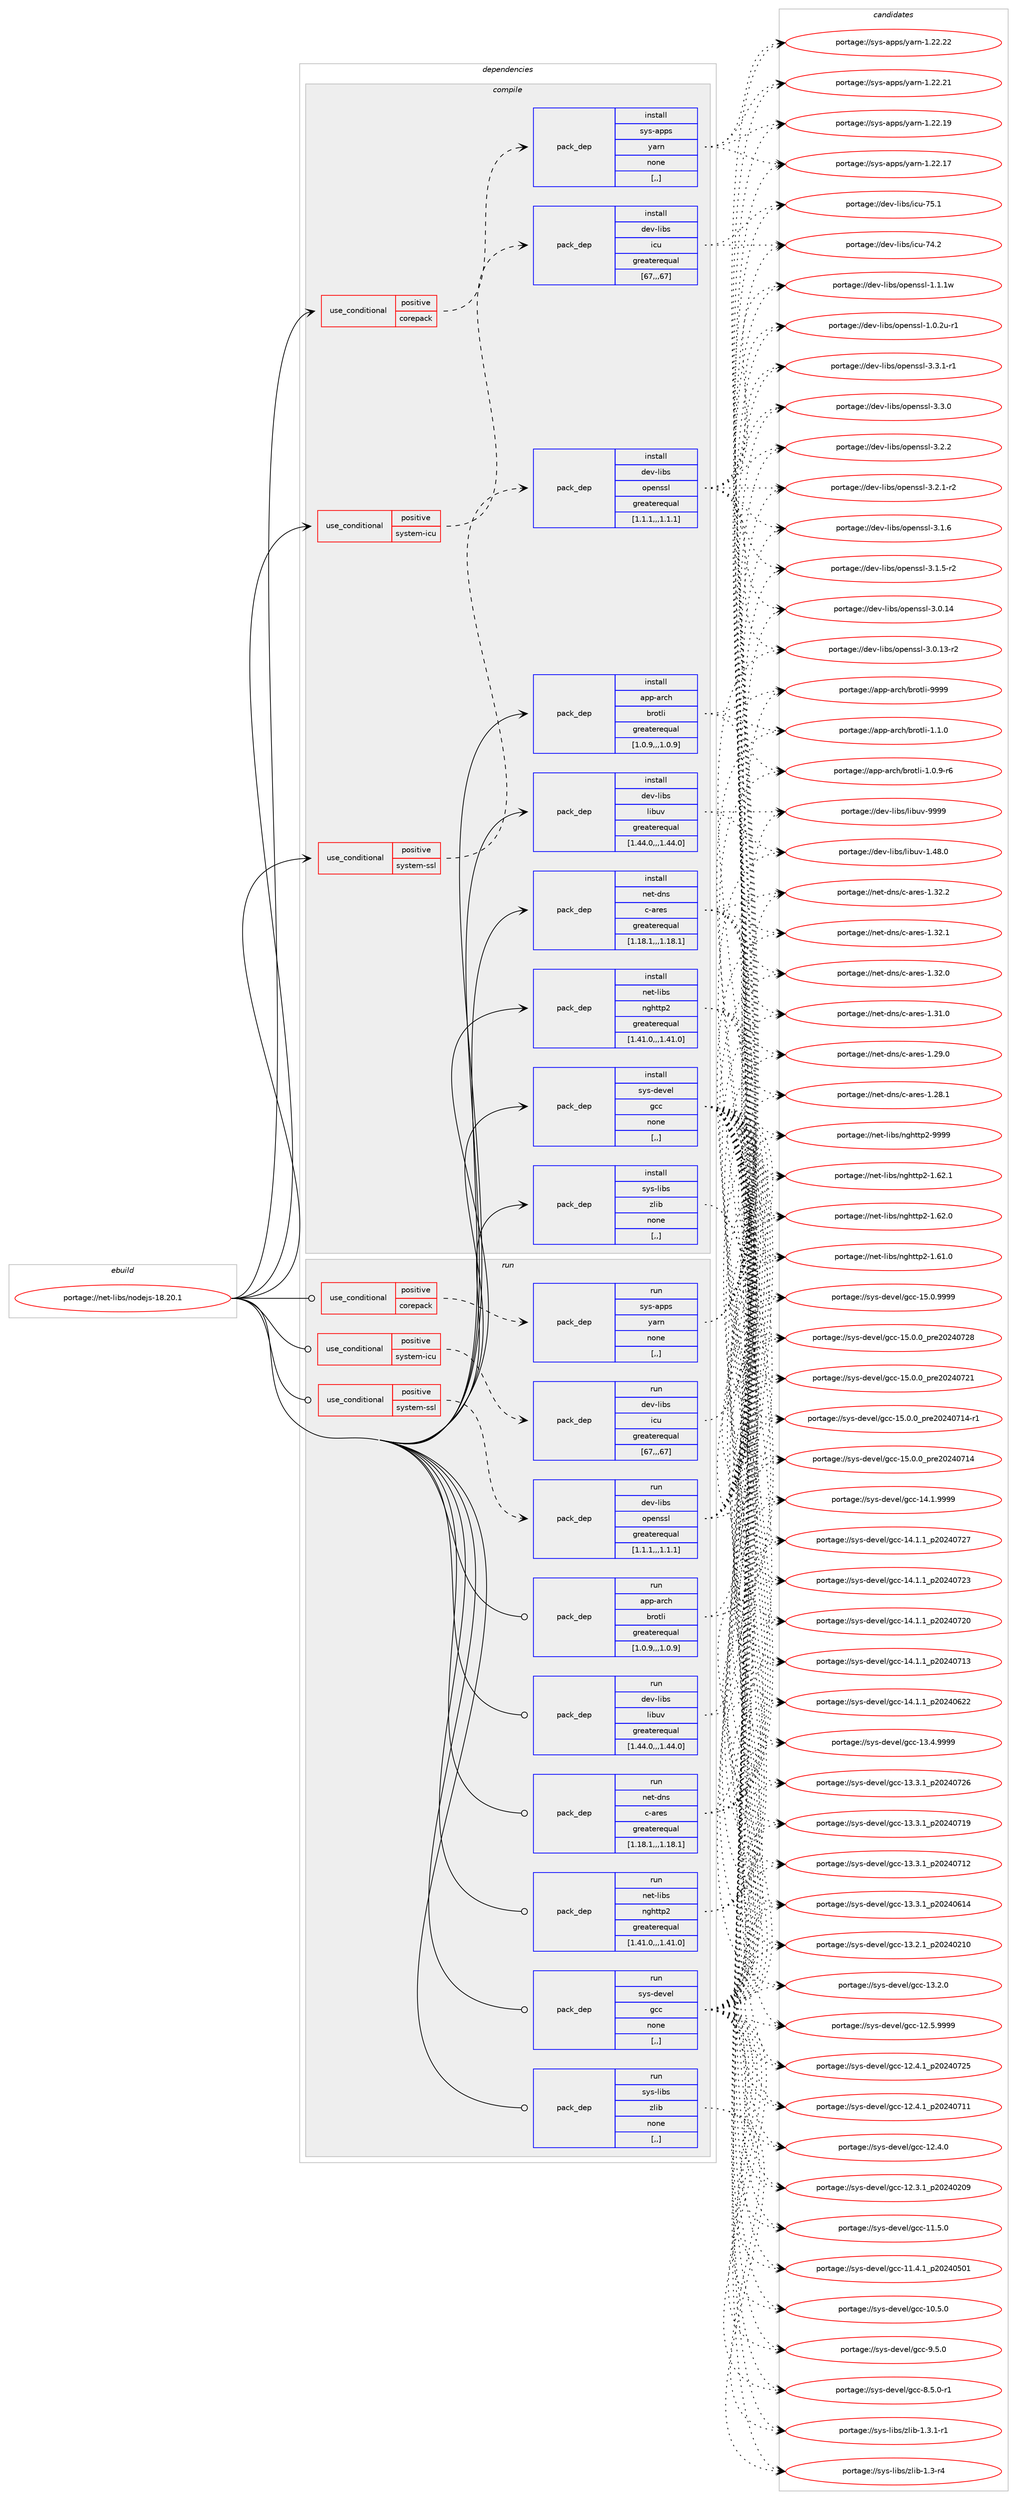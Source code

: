 digraph prolog {

# *************
# Graph options
# *************

newrank=true;
concentrate=true;
compound=true;
graph [rankdir=LR,fontname=Helvetica,fontsize=10,ranksep=1.5];#, ranksep=2.5, nodesep=0.2];
edge  [arrowhead=vee];
node  [fontname=Helvetica,fontsize=10];

# **********
# The ebuild
# **********

subgraph cluster_leftcol {
color=gray;
label=<<i>ebuild</i>>;
id [label="portage://net-libs/nodejs-18.20.1", color=red, width=4, href="../net-libs/nodejs-18.20.1.svg"];
}

# ****************
# The dependencies
# ****************

subgraph cluster_midcol {
color=gray;
label=<<i>dependencies</i>>;
subgraph cluster_compile {
fillcolor="#eeeeee";
style=filled;
label=<<i>compile</i>>;
subgraph cond94265 {
dependency361120 [label=<<TABLE BORDER="0" CELLBORDER="1" CELLSPACING="0" CELLPADDING="4"><TR><TD ROWSPAN="3" CELLPADDING="10">use_conditional</TD></TR><TR><TD>positive</TD></TR><TR><TD>corepack</TD></TR></TABLE>>, shape=none, color=red];
subgraph pack264197 {
dependency361121 [label=<<TABLE BORDER="0" CELLBORDER="1" CELLSPACING="0" CELLPADDING="4" WIDTH="220"><TR><TD ROWSPAN="6" CELLPADDING="30">pack_dep</TD></TR><TR><TD WIDTH="110">install</TD></TR><TR><TD>sys-apps</TD></TR><TR><TD>yarn</TD></TR><TR><TD>none</TD></TR><TR><TD>[,,]</TD></TR></TABLE>>, shape=none, color=blue];
}
dependency361120:e -> dependency361121:w [weight=20,style="dashed",arrowhead="vee"];
}
id:e -> dependency361120:w [weight=20,style="solid",arrowhead="vee"];
subgraph cond94266 {
dependency361122 [label=<<TABLE BORDER="0" CELLBORDER="1" CELLSPACING="0" CELLPADDING="4"><TR><TD ROWSPAN="3" CELLPADDING="10">use_conditional</TD></TR><TR><TD>positive</TD></TR><TR><TD>system-icu</TD></TR></TABLE>>, shape=none, color=red];
subgraph pack264198 {
dependency361123 [label=<<TABLE BORDER="0" CELLBORDER="1" CELLSPACING="0" CELLPADDING="4" WIDTH="220"><TR><TD ROWSPAN="6" CELLPADDING="30">pack_dep</TD></TR><TR><TD WIDTH="110">install</TD></TR><TR><TD>dev-libs</TD></TR><TR><TD>icu</TD></TR><TR><TD>greaterequal</TD></TR><TR><TD>[67,,,67]</TD></TR></TABLE>>, shape=none, color=blue];
}
dependency361122:e -> dependency361123:w [weight=20,style="dashed",arrowhead="vee"];
}
id:e -> dependency361122:w [weight=20,style="solid",arrowhead="vee"];
subgraph cond94267 {
dependency361124 [label=<<TABLE BORDER="0" CELLBORDER="1" CELLSPACING="0" CELLPADDING="4"><TR><TD ROWSPAN="3" CELLPADDING="10">use_conditional</TD></TR><TR><TD>positive</TD></TR><TR><TD>system-ssl</TD></TR></TABLE>>, shape=none, color=red];
subgraph pack264199 {
dependency361125 [label=<<TABLE BORDER="0" CELLBORDER="1" CELLSPACING="0" CELLPADDING="4" WIDTH="220"><TR><TD ROWSPAN="6" CELLPADDING="30">pack_dep</TD></TR><TR><TD WIDTH="110">install</TD></TR><TR><TD>dev-libs</TD></TR><TR><TD>openssl</TD></TR><TR><TD>greaterequal</TD></TR><TR><TD>[1.1.1,,,1.1.1]</TD></TR></TABLE>>, shape=none, color=blue];
}
dependency361124:e -> dependency361125:w [weight=20,style="dashed",arrowhead="vee"];
}
id:e -> dependency361124:w [weight=20,style="solid",arrowhead="vee"];
subgraph pack264200 {
dependency361126 [label=<<TABLE BORDER="0" CELLBORDER="1" CELLSPACING="0" CELLPADDING="4" WIDTH="220"><TR><TD ROWSPAN="6" CELLPADDING="30">pack_dep</TD></TR><TR><TD WIDTH="110">install</TD></TR><TR><TD>app-arch</TD></TR><TR><TD>brotli</TD></TR><TR><TD>greaterequal</TD></TR><TR><TD>[1.0.9,,,1.0.9]</TD></TR></TABLE>>, shape=none, color=blue];
}
id:e -> dependency361126:w [weight=20,style="solid",arrowhead="vee"];
subgraph pack264201 {
dependency361127 [label=<<TABLE BORDER="0" CELLBORDER="1" CELLSPACING="0" CELLPADDING="4" WIDTH="220"><TR><TD ROWSPAN="6" CELLPADDING="30">pack_dep</TD></TR><TR><TD WIDTH="110">install</TD></TR><TR><TD>dev-libs</TD></TR><TR><TD>libuv</TD></TR><TR><TD>greaterequal</TD></TR><TR><TD>[1.44.0,,,1.44.0]</TD></TR></TABLE>>, shape=none, color=blue];
}
id:e -> dependency361127:w [weight=20,style="solid",arrowhead="vee"];
subgraph pack264202 {
dependency361128 [label=<<TABLE BORDER="0" CELLBORDER="1" CELLSPACING="0" CELLPADDING="4" WIDTH="220"><TR><TD ROWSPAN="6" CELLPADDING="30">pack_dep</TD></TR><TR><TD WIDTH="110">install</TD></TR><TR><TD>net-dns</TD></TR><TR><TD>c-ares</TD></TR><TR><TD>greaterequal</TD></TR><TR><TD>[1.18.1,,,1.18.1]</TD></TR></TABLE>>, shape=none, color=blue];
}
id:e -> dependency361128:w [weight=20,style="solid",arrowhead="vee"];
subgraph pack264203 {
dependency361129 [label=<<TABLE BORDER="0" CELLBORDER="1" CELLSPACING="0" CELLPADDING="4" WIDTH="220"><TR><TD ROWSPAN="6" CELLPADDING="30">pack_dep</TD></TR><TR><TD WIDTH="110">install</TD></TR><TR><TD>net-libs</TD></TR><TR><TD>nghttp2</TD></TR><TR><TD>greaterequal</TD></TR><TR><TD>[1.41.0,,,1.41.0]</TD></TR></TABLE>>, shape=none, color=blue];
}
id:e -> dependency361129:w [weight=20,style="solid",arrowhead="vee"];
subgraph pack264204 {
dependency361130 [label=<<TABLE BORDER="0" CELLBORDER="1" CELLSPACING="0" CELLPADDING="4" WIDTH="220"><TR><TD ROWSPAN="6" CELLPADDING="30">pack_dep</TD></TR><TR><TD WIDTH="110">install</TD></TR><TR><TD>sys-devel</TD></TR><TR><TD>gcc</TD></TR><TR><TD>none</TD></TR><TR><TD>[,,]</TD></TR></TABLE>>, shape=none, color=blue];
}
id:e -> dependency361130:w [weight=20,style="solid",arrowhead="vee"];
subgraph pack264205 {
dependency361131 [label=<<TABLE BORDER="0" CELLBORDER="1" CELLSPACING="0" CELLPADDING="4" WIDTH="220"><TR><TD ROWSPAN="6" CELLPADDING="30">pack_dep</TD></TR><TR><TD WIDTH="110">install</TD></TR><TR><TD>sys-libs</TD></TR><TR><TD>zlib</TD></TR><TR><TD>none</TD></TR><TR><TD>[,,]</TD></TR></TABLE>>, shape=none, color=blue];
}
id:e -> dependency361131:w [weight=20,style="solid",arrowhead="vee"];
}
subgraph cluster_compileandrun {
fillcolor="#eeeeee";
style=filled;
label=<<i>compile and run</i>>;
}
subgraph cluster_run {
fillcolor="#eeeeee";
style=filled;
label=<<i>run</i>>;
subgraph cond94268 {
dependency361132 [label=<<TABLE BORDER="0" CELLBORDER="1" CELLSPACING="0" CELLPADDING="4"><TR><TD ROWSPAN="3" CELLPADDING="10">use_conditional</TD></TR><TR><TD>positive</TD></TR><TR><TD>corepack</TD></TR></TABLE>>, shape=none, color=red];
subgraph pack264206 {
dependency361133 [label=<<TABLE BORDER="0" CELLBORDER="1" CELLSPACING="0" CELLPADDING="4" WIDTH="220"><TR><TD ROWSPAN="6" CELLPADDING="30">pack_dep</TD></TR><TR><TD WIDTH="110">run</TD></TR><TR><TD>sys-apps</TD></TR><TR><TD>yarn</TD></TR><TR><TD>none</TD></TR><TR><TD>[,,]</TD></TR></TABLE>>, shape=none, color=blue];
}
dependency361132:e -> dependency361133:w [weight=20,style="dashed",arrowhead="vee"];
}
id:e -> dependency361132:w [weight=20,style="solid",arrowhead="odot"];
subgraph cond94269 {
dependency361134 [label=<<TABLE BORDER="0" CELLBORDER="1" CELLSPACING="0" CELLPADDING="4"><TR><TD ROWSPAN="3" CELLPADDING="10">use_conditional</TD></TR><TR><TD>positive</TD></TR><TR><TD>system-icu</TD></TR></TABLE>>, shape=none, color=red];
subgraph pack264207 {
dependency361135 [label=<<TABLE BORDER="0" CELLBORDER="1" CELLSPACING="0" CELLPADDING="4" WIDTH="220"><TR><TD ROWSPAN="6" CELLPADDING="30">pack_dep</TD></TR><TR><TD WIDTH="110">run</TD></TR><TR><TD>dev-libs</TD></TR><TR><TD>icu</TD></TR><TR><TD>greaterequal</TD></TR><TR><TD>[67,,,67]</TD></TR></TABLE>>, shape=none, color=blue];
}
dependency361134:e -> dependency361135:w [weight=20,style="dashed",arrowhead="vee"];
}
id:e -> dependency361134:w [weight=20,style="solid",arrowhead="odot"];
subgraph cond94270 {
dependency361136 [label=<<TABLE BORDER="0" CELLBORDER="1" CELLSPACING="0" CELLPADDING="4"><TR><TD ROWSPAN="3" CELLPADDING="10">use_conditional</TD></TR><TR><TD>positive</TD></TR><TR><TD>system-ssl</TD></TR></TABLE>>, shape=none, color=red];
subgraph pack264208 {
dependency361137 [label=<<TABLE BORDER="0" CELLBORDER="1" CELLSPACING="0" CELLPADDING="4" WIDTH="220"><TR><TD ROWSPAN="6" CELLPADDING="30">pack_dep</TD></TR><TR><TD WIDTH="110">run</TD></TR><TR><TD>dev-libs</TD></TR><TR><TD>openssl</TD></TR><TR><TD>greaterequal</TD></TR><TR><TD>[1.1.1,,,1.1.1]</TD></TR></TABLE>>, shape=none, color=blue];
}
dependency361136:e -> dependency361137:w [weight=20,style="dashed",arrowhead="vee"];
}
id:e -> dependency361136:w [weight=20,style="solid",arrowhead="odot"];
subgraph pack264209 {
dependency361138 [label=<<TABLE BORDER="0" CELLBORDER="1" CELLSPACING="0" CELLPADDING="4" WIDTH="220"><TR><TD ROWSPAN="6" CELLPADDING="30">pack_dep</TD></TR><TR><TD WIDTH="110">run</TD></TR><TR><TD>app-arch</TD></TR><TR><TD>brotli</TD></TR><TR><TD>greaterequal</TD></TR><TR><TD>[1.0.9,,,1.0.9]</TD></TR></TABLE>>, shape=none, color=blue];
}
id:e -> dependency361138:w [weight=20,style="solid",arrowhead="odot"];
subgraph pack264210 {
dependency361139 [label=<<TABLE BORDER="0" CELLBORDER="1" CELLSPACING="0" CELLPADDING="4" WIDTH="220"><TR><TD ROWSPAN="6" CELLPADDING="30">pack_dep</TD></TR><TR><TD WIDTH="110">run</TD></TR><TR><TD>dev-libs</TD></TR><TR><TD>libuv</TD></TR><TR><TD>greaterequal</TD></TR><TR><TD>[1.44.0,,,1.44.0]</TD></TR></TABLE>>, shape=none, color=blue];
}
id:e -> dependency361139:w [weight=20,style="solid",arrowhead="odot"];
subgraph pack264211 {
dependency361140 [label=<<TABLE BORDER="0" CELLBORDER="1" CELLSPACING="0" CELLPADDING="4" WIDTH="220"><TR><TD ROWSPAN="6" CELLPADDING="30">pack_dep</TD></TR><TR><TD WIDTH="110">run</TD></TR><TR><TD>net-dns</TD></TR><TR><TD>c-ares</TD></TR><TR><TD>greaterequal</TD></TR><TR><TD>[1.18.1,,,1.18.1]</TD></TR></TABLE>>, shape=none, color=blue];
}
id:e -> dependency361140:w [weight=20,style="solid",arrowhead="odot"];
subgraph pack264212 {
dependency361141 [label=<<TABLE BORDER="0" CELLBORDER="1" CELLSPACING="0" CELLPADDING="4" WIDTH="220"><TR><TD ROWSPAN="6" CELLPADDING="30">pack_dep</TD></TR><TR><TD WIDTH="110">run</TD></TR><TR><TD>net-libs</TD></TR><TR><TD>nghttp2</TD></TR><TR><TD>greaterequal</TD></TR><TR><TD>[1.41.0,,,1.41.0]</TD></TR></TABLE>>, shape=none, color=blue];
}
id:e -> dependency361141:w [weight=20,style="solid",arrowhead="odot"];
subgraph pack264213 {
dependency361142 [label=<<TABLE BORDER="0" CELLBORDER="1" CELLSPACING="0" CELLPADDING="4" WIDTH="220"><TR><TD ROWSPAN="6" CELLPADDING="30">pack_dep</TD></TR><TR><TD WIDTH="110">run</TD></TR><TR><TD>sys-devel</TD></TR><TR><TD>gcc</TD></TR><TR><TD>none</TD></TR><TR><TD>[,,]</TD></TR></TABLE>>, shape=none, color=blue];
}
id:e -> dependency361142:w [weight=20,style="solid",arrowhead="odot"];
subgraph pack264214 {
dependency361143 [label=<<TABLE BORDER="0" CELLBORDER="1" CELLSPACING="0" CELLPADDING="4" WIDTH="220"><TR><TD ROWSPAN="6" CELLPADDING="30">pack_dep</TD></TR><TR><TD WIDTH="110">run</TD></TR><TR><TD>sys-libs</TD></TR><TR><TD>zlib</TD></TR><TR><TD>none</TD></TR><TR><TD>[,,]</TD></TR></TABLE>>, shape=none, color=blue];
}
id:e -> dependency361143:w [weight=20,style="solid",arrowhead="odot"];
}
}

# **************
# The candidates
# **************

subgraph cluster_choices {
rank=same;
color=gray;
label=<<i>candidates</i>>;

subgraph choice264197 {
color=black;
nodesep=1;
choice115121115459711211211547121971141104549465050465050 [label="portage://sys-apps/yarn-1.22.22", color=red, width=4,href="../sys-apps/yarn-1.22.22.svg"];
choice115121115459711211211547121971141104549465050465049 [label="portage://sys-apps/yarn-1.22.21", color=red, width=4,href="../sys-apps/yarn-1.22.21.svg"];
choice115121115459711211211547121971141104549465050464957 [label="portage://sys-apps/yarn-1.22.19", color=red, width=4,href="../sys-apps/yarn-1.22.19.svg"];
choice115121115459711211211547121971141104549465050464955 [label="portage://sys-apps/yarn-1.22.17", color=red, width=4,href="../sys-apps/yarn-1.22.17.svg"];
dependency361121:e -> choice115121115459711211211547121971141104549465050465050:w [style=dotted,weight="100"];
dependency361121:e -> choice115121115459711211211547121971141104549465050465049:w [style=dotted,weight="100"];
dependency361121:e -> choice115121115459711211211547121971141104549465050464957:w [style=dotted,weight="100"];
dependency361121:e -> choice115121115459711211211547121971141104549465050464955:w [style=dotted,weight="100"];
}
subgraph choice264198 {
color=black;
nodesep=1;
choice100101118451081059811547105991174555534649 [label="portage://dev-libs/icu-75.1", color=red, width=4,href="../dev-libs/icu-75.1.svg"];
choice100101118451081059811547105991174555524650 [label="portage://dev-libs/icu-74.2", color=red, width=4,href="../dev-libs/icu-74.2.svg"];
dependency361123:e -> choice100101118451081059811547105991174555534649:w [style=dotted,weight="100"];
dependency361123:e -> choice100101118451081059811547105991174555524650:w [style=dotted,weight="100"];
}
subgraph choice264199 {
color=black;
nodesep=1;
choice1001011184510810598115471111121011101151151084551465146494511449 [label="portage://dev-libs/openssl-3.3.1-r1", color=red, width=4,href="../dev-libs/openssl-3.3.1-r1.svg"];
choice100101118451081059811547111112101110115115108455146514648 [label="portage://dev-libs/openssl-3.3.0", color=red, width=4,href="../dev-libs/openssl-3.3.0.svg"];
choice100101118451081059811547111112101110115115108455146504650 [label="portage://dev-libs/openssl-3.2.2", color=red, width=4,href="../dev-libs/openssl-3.2.2.svg"];
choice1001011184510810598115471111121011101151151084551465046494511450 [label="portage://dev-libs/openssl-3.2.1-r2", color=red, width=4,href="../dev-libs/openssl-3.2.1-r2.svg"];
choice100101118451081059811547111112101110115115108455146494654 [label="portage://dev-libs/openssl-3.1.6", color=red, width=4,href="../dev-libs/openssl-3.1.6.svg"];
choice1001011184510810598115471111121011101151151084551464946534511450 [label="portage://dev-libs/openssl-3.1.5-r2", color=red, width=4,href="../dev-libs/openssl-3.1.5-r2.svg"];
choice10010111845108105981154711111210111011511510845514648464952 [label="portage://dev-libs/openssl-3.0.14", color=red, width=4,href="../dev-libs/openssl-3.0.14.svg"];
choice100101118451081059811547111112101110115115108455146484649514511450 [label="portage://dev-libs/openssl-3.0.13-r2", color=red, width=4,href="../dev-libs/openssl-3.0.13-r2.svg"];
choice100101118451081059811547111112101110115115108454946494649119 [label="portage://dev-libs/openssl-1.1.1w", color=red, width=4,href="../dev-libs/openssl-1.1.1w.svg"];
choice1001011184510810598115471111121011101151151084549464846501174511449 [label="portage://dev-libs/openssl-1.0.2u-r1", color=red, width=4,href="../dev-libs/openssl-1.0.2u-r1.svg"];
dependency361125:e -> choice1001011184510810598115471111121011101151151084551465146494511449:w [style=dotted,weight="100"];
dependency361125:e -> choice100101118451081059811547111112101110115115108455146514648:w [style=dotted,weight="100"];
dependency361125:e -> choice100101118451081059811547111112101110115115108455146504650:w [style=dotted,weight="100"];
dependency361125:e -> choice1001011184510810598115471111121011101151151084551465046494511450:w [style=dotted,weight="100"];
dependency361125:e -> choice100101118451081059811547111112101110115115108455146494654:w [style=dotted,weight="100"];
dependency361125:e -> choice1001011184510810598115471111121011101151151084551464946534511450:w [style=dotted,weight="100"];
dependency361125:e -> choice10010111845108105981154711111210111011511510845514648464952:w [style=dotted,weight="100"];
dependency361125:e -> choice100101118451081059811547111112101110115115108455146484649514511450:w [style=dotted,weight="100"];
dependency361125:e -> choice100101118451081059811547111112101110115115108454946494649119:w [style=dotted,weight="100"];
dependency361125:e -> choice1001011184510810598115471111121011101151151084549464846501174511449:w [style=dotted,weight="100"];
}
subgraph choice264200 {
color=black;
nodesep=1;
choice9711211245971149910447981141111161081054557575757 [label="portage://app-arch/brotli-9999", color=red, width=4,href="../app-arch/brotli-9999.svg"];
choice971121124597114991044798114111116108105454946494648 [label="portage://app-arch/brotli-1.1.0", color=red, width=4,href="../app-arch/brotli-1.1.0.svg"];
choice9711211245971149910447981141111161081054549464846574511454 [label="portage://app-arch/brotli-1.0.9-r6", color=red, width=4,href="../app-arch/brotli-1.0.9-r6.svg"];
dependency361126:e -> choice9711211245971149910447981141111161081054557575757:w [style=dotted,weight="100"];
dependency361126:e -> choice971121124597114991044798114111116108105454946494648:w [style=dotted,weight="100"];
dependency361126:e -> choice9711211245971149910447981141111161081054549464846574511454:w [style=dotted,weight="100"];
}
subgraph choice264201 {
color=black;
nodesep=1;
choice100101118451081059811547108105981171184557575757 [label="portage://dev-libs/libuv-9999", color=red, width=4,href="../dev-libs/libuv-9999.svg"];
choice1001011184510810598115471081059811711845494652564648 [label="portage://dev-libs/libuv-1.48.0", color=red, width=4,href="../dev-libs/libuv-1.48.0.svg"];
dependency361127:e -> choice100101118451081059811547108105981171184557575757:w [style=dotted,weight="100"];
dependency361127:e -> choice1001011184510810598115471081059811711845494652564648:w [style=dotted,weight="100"];
}
subgraph choice264202 {
color=black;
nodesep=1;
choice110101116451001101154799459711410111545494651504650 [label="portage://net-dns/c-ares-1.32.2", color=red, width=4,href="../net-dns/c-ares-1.32.2.svg"];
choice110101116451001101154799459711410111545494651504649 [label="portage://net-dns/c-ares-1.32.1", color=red, width=4,href="../net-dns/c-ares-1.32.1.svg"];
choice110101116451001101154799459711410111545494651504648 [label="portage://net-dns/c-ares-1.32.0", color=red, width=4,href="../net-dns/c-ares-1.32.0.svg"];
choice110101116451001101154799459711410111545494651494648 [label="portage://net-dns/c-ares-1.31.0", color=red, width=4,href="../net-dns/c-ares-1.31.0.svg"];
choice110101116451001101154799459711410111545494650574648 [label="portage://net-dns/c-ares-1.29.0", color=red, width=4,href="../net-dns/c-ares-1.29.0.svg"];
choice110101116451001101154799459711410111545494650564649 [label="portage://net-dns/c-ares-1.28.1", color=red, width=4,href="../net-dns/c-ares-1.28.1.svg"];
dependency361128:e -> choice110101116451001101154799459711410111545494651504650:w [style=dotted,weight="100"];
dependency361128:e -> choice110101116451001101154799459711410111545494651504649:w [style=dotted,weight="100"];
dependency361128:e -> choice110101116451001101154799459711410111545494651504648:w [style=dotted,weight="100"];
dependency361128:e -> choice110101116451001101154799459711410111545494651494648:w [style=dotted,weight="100"];
dependency361128:e -> choice110101116451001101154799459711410111545494650574648:w [style=dotted,weight="100"];
dependency361128:e -> choice110101116451001101154799459711410111545494650564649:w [style=dotted,weight="100"];
}
subgraph choice264203 {
color=black;
nodesep=1;
choice110101116451081059811547110103104116116112504557575757 [label="portage://net-libs/nghttp2-9999", color=red, width=4,href="../net-libs/nghttp2-9999.svg"];
choice1101011164510810598115471101031041161161125045494654504649 [label="portage://net-libs/nghttp2-1.62.1", color=red, width=4,href="../net-libs/nghttp2-1.62.1.svg"];
choice1101011164510810598115471101031041161161125045494654504648 [label="portage://net-libs/nghttp2-1.62.0", color=red, width=4,href="../net-libs/nghttp2-1.62.0.svg"];
choice1101011164510810598115471101031041161161125045494654494648 [label="portage://net-libs/nghttp2-1.61.0", color=red, width=4,href="../net-libs/nghttp2-1.61.0.svg"];
dependency361129:e -> choice110101116451081059811547110103104116116112504557575757:w [style=dotted,weight="100"];
dependency361129:e -> choice1101011164510810598115471101031041161161125045494654504649:w [style=dotted,weight="100"];
dependency361129:e -> choice1101011164510810598115471101031041161161125045494654504648:w [style=dotted,weight="100"];
dependency361129:e -> choice1101011164510810598115471101031041161161125045494654494648:w [style=dotted,weight="100"];
}
subgraph choice264204 {
color=black;
nodesep=1;
choice1151211154510010111810110847103999945495346484657575757 [label="portage://sys-devel/gcc-15.0.9999", color=red, width=4,href="../sys-devel/gcc-15.0.9999.svg"];
choice1151211154510010111810110847103999945495346484648951121141015048505248555056 [label="portage://sys-devel/gcc-15.0.0_pre20240728", color=red, width=4,href="../sys-devel/gcc-15.0.0_pre20240728.svg"];
choice1151211154510010111810110847103999945495346484648951121141015048505248555049 [label="portage://sys-devel/gcc-15.0.0_pre20240721", color=red, width=4,href="../sys-devel/gcc-15.0.0_pre20240721.svg"];
choice11512111545100101118101108471039999454953464846489511211410150485052485549524511449 [label="portage://sys-devel/gcc-15.0.0_pre20240714-r1", color=red, width=4,href="../sys-devel/gcc-15.0.0_pre20240714-r1.svg"];
choice1151211154510010111810110847103999945495346484648951121141015048505248554952 [label="portage://sys-devel/gcc-15.0.0_pre20240714", color=red, width=4,href="../sys-devel/gcc-15.0.0_pre20240714.svg"];
choice1151211154510010111810110847103999945495246494657575757 [label="portage://sys-devel/gcc-14.1.9999", color=red, width=4,href="../sys-devel/gcc-14.1.9999.svg"];
choice1151211154510010111810110847103999945495246494649951125048505248555055 [label="portage://sys-devel/gcc-14.1.1_p20240727", color=red, width=4,href="../sys-devel/gcc-14.1.1_p20240727.svg"];
choice1151211154510010111810110847103999945495246494649951125048505248555051 [label="portage://sys-devel/gcc-14.1.1_p20240723", color=red, width=4,href="../sys-devel/gcc-14.1.1_p20240723.svg"];
choice1151211154510010111810110847103999945495246494649951125048505248555048 [label="portage://sys-devel/gcc-14.1.1_p20240720", color=red, width=4,href="../sys-devel/gcc-14.1.1_p20240720.svg"];
choice1151211154510010111810110847103999945495246494649951125048505248554951 [label="portage://sys-devel/gcc-14.1.1_p20240713", color=red, width=4,href="../sys-devel/gcc-14.1.1_p20240713.svg"];
choice1151211154510010111810110847103999945495246494649951125048505248545050 [label="portage://sys-devel/gcc-14.1.1_p20240622", color=red, width=4,href="../sys-devel/gcc-14.1.1_p20240622.svg"];
choice1151211154510010111810110847103999945495146524657575757 [label="portage://sys-devel/gcc-13.4.9999", color=red, width=4,href="../sys-devel/gcc-13.4.9999.svg"];
choice1151211154510010111810110847103999945495146514649951125048505248555054 [label="portage://sys-devel/gcc-13.3.1_p20240726", color=red, width=4,href="../sys-devel/gcc-13.3.1_p20240726.svg"];
choice1151211154510010111810110847103999945495146514649951125048505248554957 [label="portage://sys-devel/gcc-13.3.1_p20240719", color=red, width=4,href="../sys-devel/gcc-13.3.1_p20240719.svg"];
choice1151211154510010111810110847103999945495146514649951125048505248554950 [label="portage://sys-devel/gcc-13.3.1_p20240712", color=red, width=4,href="../sys-devel/gcc-13.3.1_p20240712.svg"];
choice1151211154510010111810110847103999945495146514649951125048505248544952 [label="portage://sys-devel/gcc-13.3.1_p20240614", color=red, width=4,href="../sys-devel/gcc-13.3.1_p20240614.svg"];
choice1151211154510010111810110847103999945495146504649951125048505248504948 [label="portage://sys-devel/gcc-13.2.1_p20240210", color=red, width=4,href="../sys-devel/gcc-13.2.1_p20240210.svg"];
choice1151211154510010111810110847103999945495146504648 [label="portage://sys-devel/gcc-13.2.0", color=red, width=4,href="../sys-devel/gcc-13.2.0.svg"];
choice1151211154510010111810110847103999945495046534657575757 [label="portage://sys-devel/gcc-12.5.9999", color=red, width=4,href="../sys-devel/gcc-12.5.9999.svg"];
choice1151211154510010111810110847103999945495046524649951125048505248555053 [label="portage://sys-devel/gcc-12.4.1_p20240725", color=red, width=4,href="../sys-devel/gcc-12.4.1_p20240725.svg"];
choice1151211154510010111810110847103999945495046524649951125048505248554949 [label="portage://sys-devel/gcc-12.4.1_p20240711", color=red, width=4,href="../sys-devel/gcc-12.4.1_p20240711.svg"];
choice1151211154510010111810110847103999945495046524648 [label="portage://sys-devel/gcc-12.4.0", color=red, width=4,href="../sys-devel/gcc-12.4.0.svg"];
choice1151211154510010111810110847103999945495046514649951125048505248504857 [label="portage://sys-devel/gcc-12.3.1_p20240209", color=red, width=4,href="../sys-devel/gcc-12.3.1_p20240209.svg"];
choice1151211154510010111810110847103999945494946534648 [label="portage://sys-devel/gcc-11.5.0", color=red, width=4,href="../sys-devel/gcc-11.5.0.svg"];
choice1151211154510010111810110847103999945494946524649951125048505248534849 [label="portage://sys-devel/gcc-11.4.1_p20240501", color=red, width=4,href="../sys-devel/gcc-11.4.1_p20240501.svg"];
choice1151211154510010111810110847103999945494846534648 [label="portage://sys-devel/gcc-10.5.0", color=red, width=4,href="../sys-devel/gcc-10.5.0.svg"];
choice11512111545100101118101108471039999455746534648 [label="portage://sys-devel/gcc-9.5.0", color=red, width=4,href="../sys-devel/gcc-9.5.0.svg"];
choice115121115451001011181011084710399994556465346484511449 [label="portage://sys-devel/gcc-8.5.0-r1", color=red, width=4,href="../sys-devel/gcc-8.5.0-r1.svg"];
dependency361130:e -> choice1151211154510010111810110847103999945495346484657575757:w [style=dotted,weight="100"];
dependency361130:e -> choice1151211154510010111810110847103999945495346484648951121141015048505248555056:w [style=dotted,weight="100"];
dependency361130:e -> choice1151211154510010111810110847103999945495346484648951121141015048505248555049:w [style=dotted,weight="100"];
dependency361130:e -> choice11512111545100101118101108471039999454953464846489511211410150485052485549524511449:w [style=dotted,weight="100"];
dependency361130:e -> choice1151211154510010111810110847103999945495346484648951121141015048505248554952:w [style=dotted,weight="100"];
dependency361130:e -> choice1151211154510010111810110847103999945495246494657575757:w [style=dotted,weight="100"];
dependency361130:e -> choice1151211154510010111810110847103999945495246494649951125048505248555055:w [style=dotted,weight="100"];
dependency361130:e -> choice1151211154510010111810110847103999945495246494649951125048505248555051:w [style=dotted,weight="100"];
dependency361130:e -> choice1151211154510010111810110847103999945495246494649951125048505248555048:w [style=dotted,weight="100"];
dependency361130:e -> choice1151211154510010111810110847103999945495246494649951125048505248554951:w [style=dotted,weight="100"];
dependency361130:e -> choice1151211154510010111810110847103999945495246494649951125048505248545050:w [style=dotted,weight="100"];
dependency361130:e -> choice1151211154510010111810110847103999945495146524657575757:w [style=dotted,weight="100"];
dependency361130:e -> choice1151211154510010111810110847103999945495146514649951125048505248555054:w [style=dotted,weight="100"];
dependency361130:e -> choice1151211154510010111810110847103999945495146514649951125048505248554957:w [style=dotted,weight="100"];
dependency361130:e -> choice1151211154510010111810110847103999945495146514649951125048505248554950:w [style=dotted,weight="100"];
dependency361130:e -> choice1151211154510010111810110847103999945495146514649951125048505248544952:w [style=dotted,weight="100"];
dependency361130:e -> choice1151211154510010111810110847103999945495146504649951125048505248504948:w [style=dotted,weight="100"];
dependency361130:e -> choice1151211154510010111810110847103999945495146504648:w [style=dotted,weight="100"];
dependency361130:e -> choice1151211154510010111810110847103999945495046534657575757:w [style=dotted,weight="100"];
dependency361130:e -> choice1151211154510010111810110847103999945495046524649951125048505248555053:w [style=dotted,weight="100"];
dependency361130:e -> choice1151211154510010111810110847103999945495046524649951125048505248554949:w [style=dotted,weight="100"];
dependency361130:e -> choice1151211154510010111810110847103999945495046524648:w [style=dotted,weight="100"];
dependency361130:e -> choice1151211154510010111810110847103999945495046514649951125048505248504857:w [style=dotted,weight="100"];
dependency361130:e -> choice1151211154510010111810110847103999945494946534648:w [style=dotted,weight="100"];
dependency361130:e -> choice1151211154510010111810110847103999945494946524649951125048505248534849:w [style=dotted,weight="100"];
dependency361130:e -> choice1151211154510010111810110847103999945494846534648:w [style=dotted,weight="100"];
dependency361130:e -> choice11512111545100101118101108471039999455746534648:w [style=dotted,weight="100"];
dependency361130:e -> choice115121115451001011181011084710399994556465346484511449:w [style=dotted,weight="100"];
}
subgraph choice264205 {
color=black;
nodesep=1;
choice115121115451081059811547122108105984549465146494511449 [label="portage://sys-libs/zlib-1.3.1-r1", color=red, width=4,href="../sys-libs/zlib-1.3.1-r1.svg"];
choice11512111545108105981154712210810598454946514511452 [label="portage://sys-libs/zlib-1.3-r4", color=red, width=4,href="../sys-libs/zlib-1.3-r4.svg"];
dependency361131:e -> choice115121115451081059811547122108105984549465146494511449:w [style=dotted,weight="100"];
dependency361131:e -> choice11512111545108105981154712210810598454946514511452:w [style=dotted,weight="100"];
}
subgraph choice264206 {
color=black;
nodesep=1;
choice115121115459711211211547121971141104549465050465050 [label="portage://sys-apps/yarn-1.22.22", color=red, width=4,href="../sys-apps/yarn-1.22.22.svg"];
choice115121115459711211211547121971141104549465050465049 [label="portage://sys-apps/yarn-1.22.21", color=red, width=4,href="../sys-apps/yarn-1.22.21.svg"];
choice115121115459711211211547121971141104549465050464957 [label="portage://sys-apps/yarn-1.22.19", color=red, width=4,href="../sys-apps/yarn-1.22.19.svg"];
choice115121115459711211211547121971141104549465050464955 [label="portage://sys-apps/yarn-1.22.17", color=red, width=4,href="../sys-apps/yarn-1.22.17.svg"];
dependency361133:e -> choice115121115459711211211547121971141104549465050465050:w [style=dotted,weight="100"];
dependency361133:e -> choice115121115459711211211547121971141104549465050465049:w [style=dotted,weight="100"];
dependency361133:e -> choice115121115459711211211547121971141104549465050464957:w [style=dotted,weight="100"];
dependency361133:e -> choice115121115459711211211547121971141104549465050464955:w [style=dotted,weight="100"];
}
subgraph choice264207 {
color=black;
nodesep=1;
choice100101118451081059811547105991174555534649 [label="portage://dev-libs/icu-75.1", color=red, width=4,href="../dev-libs/icu-75.1.svg"];
choice100101118451081059811547105991174555524650 [label="portage://dev-libs/icu-74.2", color=red, width=4,href="../dev-libs/icu-74.2.svg"];
dependency361135:e -> choice100101118451081059811547105991174555534649:w [style=dotted,weight="100"];
dependency361135:e -> choice100101118451081059811547105991174555524650:w [style=dotted,weight="100"];
}
subgraph choice264208 {
color=black;
nodesep=1;
choice1001011184510810598115471111121011101151151084551465146494511449 [label="portage://dev-libs/openssl-3.3.1-r1", color=red, width=4,href="../dev-libs/openssl-3.3.1-r1.svg"];
choice100101118451081059811547111112101110115115108455146514648 [label="portage://dev-libs/openssl-3.3.0", color=red, width=4,href="../dev-libs/openssl-3.3.0.svg"];
choice100101118451081059811547111112101110115115108455146504650 [label="portage://dev-libs/openssl-3.2.2", color=red, width=4,href="../dev-libs/openssl-3.2.2.svg"];
choice1001011184510810598115471111121011101151151084551465046494511450 [label="portage://dev-libs/openssl-3.2.1-r2", color=red, width=4,href="../dev-libs/openssl-3.2.1-r2.svg"];
choice100101118451081059811547111112101110115115108455146494654 [label="portage://dev-libs/openssl-3.1.6", color=red, width=4,href="../dev-libs/openssl-3.1.6.svg"];
choice1001011184510810598115471111121011101151151084551464946534511450 [label="portage://dev-libs/openssl-3.1.5-r2", color=red, width=4,href="../dev-libs/openssl-3.1.5-r2.svg"];
choice10010111845108105981154711111210111011511510845514648464952 [label="portage://dev-libs/openssl-3.0.14", color=red, width=4,href="../dev-libs/openssl-3.0.14.svg"];
choice100101118451081059811547111112101110115115108455146484649514511450 [label="portage://dev-libs/openssl-3.0.13-r2", color=red, width=4,href="../dev-libs/openssl-3.0.13-r2.svg"];
choice100101118451081059811547111112101110115115108454946494649119 [label="portage://dev-libs/openssl-1.1.1w", color=red, width=4,href="../dev-libs/openssl-1.1.1w.svg"];
choice1001011184510810598115471111121011101151151084549464846501174511449 [label="portage://dev-libs/openssl-1.0.2u-r1", color=red, width=4,href="../dev-libs/openssl-1.0.2u-r1.svg"];
dependency361137:e -> choice1001011184510810598115471111121011101151151084551465146494511449:w [style=dotted,weight="100"];
dependency361137:e -> choice100101118451081059811547111112101110115115108455146514648:w [style=dotted,weight="100"];
dependency361137:e -> choice100101118451081059811547111112101110115115108455146504650:w [style=dotted,weight="100"];
dependency361137:e -> choice1001011184510810598115471111121011101151151084551465046494511450:w [style=dotted,weight="100"];
dependency361137:e -> choice100101118451081059811547111112101110115115108455146494654:w [style=dotted,weight="100"];
dependency361137:e -> choice1001011184510810598115471111121011101151151084551464946534511450:w [style=dotted,weight="100"];
dependency361137:e -> choice10010111845108105981154711111210111011511510845514648464952:w [style=dotted,weight="100"];
dependency361137:e -> choice100101118451081059811547111112101110115115108455146484649514511450:w [style=dotted,weight="100"];
dependency361137:e -> choice100101118451081059811547111112101110115115108454946494649119:w [style=dotted,weight="100"];
dependency361137:e -> choice1001011184510810598115471111121011101151151084549464846501174511449:w [style=dotted,weight="100"];
}
subgraph choice264209 {
color=black;
nodesep=1;
choice9711211245971149910447981141111161081054557575757 [label="portage://app-arch/brotli-9999", color=red, width=4,href="../app-arch/brotli-9999.svg"];
choice971121124597114991044798114111116108105454946494648 [label="portage://app-arch/brotli-1.1.0", color=red, width=4,href="../app-arch/brotli-1.1.0.svg"];
choice9711211245971149910447981141111161081054549464846574511454 [label="portage://app-arch/brotli-1.0.9-r6", color=red, width=4,href="../app-arch/brotli-1.0.9-r6.svg"];
dependency361138:e -> choice9711211245971149910447981141111161081054557575757:w [style=dotted,weight="100"];
dependency361138:e -> choice971121124597114991044798114111116108105454946494648:w [style=dotted,weight="100"];
dependency361138:e -> choice9711211245971149910447981141111161081054549464846574511454:w [style=dotted,weight="100"];
}
subgraph choice264210 {
color=black;
nodesep=1;
choice100101118451081059811547108105981171184557575757 [label="portage://dev-libs/libuv-9999", color=red, width=4,href="../dev-libs/libuv-9999.svg"];
choice1001011184510810598115471081059811711845494652564648 [label="portage://dev-libs/libuv-1.48.0", color=red, width=4,href="../dev-libs/libuv-1.48.0.svg"];
dependency361139:e -> choice100101118451081059811547108105981171184557575757:w [style=dotted,weight="100"];
dependency361139:e -> choice1001011184510810598115471081059811711845494652564648:w [style=dotted,weight="100"];
}
subgraph choice264211 {
color=black;
nodesep=1;
choice110101116451001101154799459711410111545494651504650 [label="portage://net-dns/c-ares-1.32.2", color=red, width=4,href="../net-dns/c-ares-1.32.2.svg"];
choice110101116451001101154799459711410111545494651504649 [label="portage://net-dns/c-ares-1.32.1", color=red, width=4,href="../net-dns/c-ares-1.32.1.svg"];
choice110101116451001101154799459711410111545494651504648 [label="portage://net-dns/c-ares-1.32.0", color=red, width=4,href="../net-dns/c-ares-1.32.0.svg"];
choice110101116451001101154799459711410111545494651494648 [label="portage://net-dns/c-ares-1.31.0", color=red, width=4,href="../net-dns/c-ares-1.31.0.svg"];
choice110101116451001101154799459711410111545494650574648 [label="portage://net-dns/c-ares-1.29.0", color=red, width=4,href="../net-dns/c-ares-1.29.0.svg"];
choice110101116451001101154799459711410111545494650564649 [label="portage://net-dns/c-ares-1.28.1", color=red, width=4,href="../net-dns/c-ares-1.28.1.svg"];
dependency361140:e -> choice110101116451001101154799459711410111545494651504650:w [style=dotted,weight="100"];
dependency361140:e -> choice110101116451001101154799459711410111545494651504649:w [style=dotted,weight="100"];
dependency361140:e -> choice110101116451001101154799459711410111545494651504648:w [style=dotted,weight="100"];
dependency361140:e -> choice110101116451001101154799459711410111545494651494648:w [style=dotted,weight="100"];
dependency361140:e -> choice110101116451001101154799459711410111545494650574648:w [style=dotted,weight="100"];
dependency361140:e -> choice110101116451001101154799459711410111545494650564649:w [style=dotted,weight="100"];
}
subgraph choice264212 {
color=black;
nodesep=1;
choice110101116451081059811547110103104116116112504557575757 [label="portage://net-libs/nghttp2-9999", color=red, width=4,href="../net-libs/nghttp2-9999.svg"];
choice1101011164510810598115471101031041161161125045494654504649 [label="portage://net-libs/nghttp2-1.62.1", color=red, width=4,href="../net-libs/nghttp2-1.62.1.svg"];
choice1101011164510810598115471101031041161161125045494654504648 [label="portage://net-libs/nghttp2-1.62.0", color=red, width=4,href="../net-libs/nghttp2-1.62.0.svg"];
choice1101011164510810598115471101031041161161125045494654494648 [label="portage://net-libs/nghttp2-1.61.0", color=red, width=4,href="../net-libs/nghttp2-1.61.0.svg"];
dependency361141:e -> choice110101116451081059811547110103104116116112504557575757:w [style=dotted,weight="100"];
dependency361141:e -> choice1101011164510810598115471101031041161161125045494654504649:w [style=dotted,weight="100"];
dependency361141:e -> choice1101011164510810598115471101031041161161125045494654504648:w [style=dotted,weight="100"];
dependency361141:e -> choice1101011164510810598115471101031041161161125045494654494648:w [style=dotted,weight="100"];
}
subgraph choice264213 {
color=black;
nodesep=1;
choice1151211154510010111810110847103999945495346484657575757 [label="portage://sys-devel/gcc-15.0.9999", color=red, width=4,href="../sys-devel/gcc-15.0.9999.svg"];
choice1151211154510010111810110847103999945495346484648951121141015048505248555056 [label="portage://sys-devel/gcc-15.0.0_pre20240728", color=red, width=4,href="../sys-devel/gcc-15.0.0_pre20240728.svg"];
choice1151211154510010111810110847103999945495346484648951121141015048505248555049 [label="portage://sys-devel/gcc-15.0.0_pre20240721", color=red, width=4,href="../sys-devel/gcc-15.0.0_pre20240721.svg"];
choice11512111545100101118101108471039999454953464846489511211410150485052485549524511449 [label="portage://sys-devel/gcc-15.0.0_pre20240714-r1", color=red, width=4,href="../sys-devel/gcc-15.0.0_pre20240714-r1.svg"];
choice1151211154510010111810110847103999945495346484648951121141015048505248554952 [label="portage://sys-devel/gcc-15.0.0_pre20240714", color=red, width=4,href="../sys-devel/gcc-15.0.0_pre20240714.svg"];
choice1151211154510010111810110847103999945495246494657575757 [label="portage://sys-devel/gcc-14.1.9999", color=red, width=4,href="../sys-devel/gcc-14.1.9999.svg"];
choice1151211154510010111810110847103999945495246494649951125048505248555055 [label="portage://sys-devel/gcc-14.1.1_p20240727", color=red, width=4,href="../sys-devel/gcc-14.1.1_p20240727.svg"];
choice1151211154510010111810110847103999945495246494649951125048505248555051 [label="portage://sys-devel/gcc-14.1.1_p20240723", color=red, width=4,href="../sys-devel/gcc-14.1.1_p20240723.svg"];
choice1151211154510010111810110847103999945495246494649951125048505248555048 [label="portage://sys-devel/gcc-14.1.1_p20240720", color=red, width=4,href="../sys-devel/gcc-14.1.1_p20240720.svg"];
choice1151211154510010111810110847103999945495246494649951125048505248554951 [label="portage://sys-devel/gcc-14.1.1_p20240713", color=red, width=4,href="../sys-devel/gcc-14.1.1_p20240713.svg"];
choice1151211154510010111810110847103999945495246494649951125048505248545050 [label="portage://sys-devel/gcc-14.1.1_p20240622", color=red, width=4,href="../sys-devel/gcc-14.1.1_p20240622.svg"];
choice1151211154510010111810110847103999945495146524657575757 [label="portage://sys-devel/gcc-13.4.9999", color=red, width=4,href="../sys-devel/gcc-13.4.9999.svg"];
choice1151211154510010111810110847103999945495146514649951125048505248555054 [label="portage://sys-devel/gcc-13.3.1_p20240726", color=red, width=4,href="../sys-devel/gcc-13.3.1_p20240726.svg"];
choice1151211154510010111810110847103999945495146514649951125048505248554957 [label="portage://sys-devel/gcc-13.3.1_p20240719", color=red, width=4,href="../sys-devel/gcc-13.3.1_p20240719.svg"];
choice1151211154510010111810110847103999945495146514649951125048505248554950 [label="portage://sys-devel/gcc-13.3.1_p20240712", color=red, width=4,href="../sys-devel/gcc-13.3.1_p20240712.svg"];
choice1151211154510010111810110847103999945495146514649951125048505248544952 [label="portage://sys-devel/gcc-13.3.1_p20240614", color=red, width=4,href="../sys-devel/gcc-13.3.1_p20240614.svg"];
choice1151211154510010111810110847103999945495146504649951125048505248504948 [label="portage://sys-devel/gcc-13.2.1_p20240210", color=red, width=4,href="../sys-devel/gcc-13.2.1_p20240210.svg"];
choice1151211154510010111810110847103999945495146504648 [label="portage://sys-devel/gcc-13.2.0", color=red, width=4,href="../sys-devel/gcc-13.2.0.svg"];
choice1151211154510010111810110847103999945495046534657575757 [label="portage://sys-devel/gcc-12.5.9999", color=red, width=4,href="../sys-devel/gcc-12.5.9999.svg"];
choice1151211154510010111810110847103999945495046524649951125048505248555053 [label="portage://sys-devel/gcc-12.4.1_p20240725", color=red, width=4,href="../sys-devel/gcc-12.4.1_p20240725.svg"];
choice1151211154510010111810110847103999945495046524649951125048505248554949 [label="portage://sys-devel/gcc-12.4.1_p20240711", color=red, width=4,href="../sys-devel/gcc-12.4.1_p20240711.svg"];
choice1151211154510010111810110847103999945495046524648 [label="portage://sys-devel/gcc-12.4.0", color=red, width=4,href="../sys-devel/gcc-12.4.0.svg"];
choice1151211154510010111810110847103999945495046514649951125048505248504857 [label="portage://sys-devel/gcc-12.3.1_p20240209", color=red, width=4,href="../sys-devel/gcc-12.3.1_p20240209.svg"];
choice1151211154510010111810110847103999945494946534648 [label="portage://sys-devel/gcc-11.5.0", color=red, width=4,href="../sys-devel/gcc-11.5.0.svg"];
choice1151211154510010111810110847103999945494946524649951125048505248534849 [label="portage://sys-devel/gcc-11.4.1_p20240501", color=red, width=4,href="../sys-devel/gcc-11.4.1_p20240501.svg"];
choice1151211154510010111810110847103999945494846534648 [label="portage://sys-devel/gcc-10.5.0", color=red, width=4,href="../sys-devel/gcc-10.5.0.svg"];
choice11512111545100101118101108471039999455746534648 [label="portage://sys-devel/gcc-9.5.0", color=red, width=4,href="../sys-devel/gcc-9.5.0.svg"];
choice115121115451001011181011084710399994556465346484511449 [label="portage://sys-devel/gcc-8.5.0-r1", color=red, width=4,href="../sys-devel/gcc-8.5.0-r1.svg"];
dependency361142:e -> choice1151211154510010111810110847103999945495346484657575757:w [style=dotted,weight="100"];
dependency361142:e -> choice1151211154510010111810110847103999945495346484648951121141015048505248555056:w [style=dotted,weight="100"];
dependency361142:e -> choice1151211154510010111810110847103999945495346484648951121141015048505248555049:w [style=dotted,weight="100"];
dependency361142:e -> choice11512111545100101118101108471039999454953464846489511211410150485052485549524511449:w [style=dotted,weight="100"];
dependency361142:e -> choice1151211154510010111810110847103999945495346484648951121141015048505248554952:w [style=dotted,weight="100"];
dependency361142:e -> choice1151211154510010111810110847103999945495246494657575757:w [style=dotted,weight="100"];
dependency361142:e -> choice1151211154510010111810110847103999945495246494649951125048505248555055:w [style=dotted,weight="100"];
dependency361142:e -> choice1151211154510010111810110847103999945495246494649951125048505248555051:w [style=dotted,weight="100"];
dependency361142:e -> choice1151211154510010111810110847103999945495246494649951125048505248555048:w [style=dotted,weight="100"];
dependency361142:e -> choice1151211154510010111810110847103999945495246494649951125048505248554951:w [style=dotted,weight="100"];
dependency361142:e -> choice1151211154510010111810110847103999945495246494649951125048505248545050:w [style=dotted,weight="100"];
dependency361142:e -> choice1151211154510010111810110847103999945495146524657575757:w [style=dotted,weight="100"];
dependency361142:e -> choice1151211154510010111810110847103999945495146514649951125048505248555054:w [style=dotted,weight="100"];
dependency361142:e -> choice1151211154510010111810110847103999945495146514649951125048505248554957:w [style=dotted,weight="100"];
dependency361142:e -> choice1151211154510010111810110847103999945495146514649951125048505248554950:w [style=dotted,weight="100"];
dependency361142:e -> choice1151211154510010111810110847103999945495146514649951125048505248544952:w [style=dotted,weight="100"];
dependency361142:e -> choice1151211154510010111810110847103999945495146504649951125048505248504948:w [style=dotted,weight="100"];
dependency361142:e -> choice1151211154510010111810110847103999945495146504648:w [style=dotted,weight="100"];
dependency361142:e -> choice1151211154510010111810110847103999945495046534657575757:w [style=dotted,weight="100"];
dependency361142:e -> choice1151211154510010111810110847103999945495046524649951125048505248555053:w [style=dotted,weight="100"];
dependency361142:e -> choice1151211154510010111810110847103999945495046524649951125048505248554949:w [style=dotted,weight="100"];
dependency361142:e -> choice1151211154510010111810110847103999945495046524648:w [style=dotted,weight="100"];
dependency361142:e -> choice1151211154510010111810110847103999945495046514649951125048505248504857:w [style=dotted,weight="100"];
dependency361142:e -> choice1151211154510010111810110847103999945494946534648:w [style=dotted,weight="100"];
dependency361142:e -> choice1151211154510010111810110847103999945494946524649951125048505248534849:w [style=dotted,weight="100"];
dependency361142:e -> choice1151211154510010111810110847103999945494846534648:w [style=dotted,weight="100"];
dependency361142:e -> choice11512111545100101118101108471039999455746534648:w [style=dotted,weight="100"];
dependency361142:e -> choice115121115451001011181011084710399994556465346484511449:w [style=dotted,weight="100"];
}
subgraph choice264214 {
color=black;
nodesep=1;
choice115121115451081059811547122108105984549465146494511449 [label="portage://sys-libs/zlib-1.3.1-r1", color=red, width=4,href="../sys-libs/zlib-1.3.1-r1.svg"];
choice11512111545108105981154712210810598454946514511452 [label="portage://sys-libs/zlib-1.3-r4", color=red, width=4,href="../sys-libs/zlib-1.3-r4.svg"];
dependency361143:e -> choice115121115451081059811547122108105984549465146494511449:w [style=dotted,weight="100"];
dependency361143:e -> choice11512111545108105981154712210810598454946514511452:w [style=dotted,weight="100"];
}
}

}
